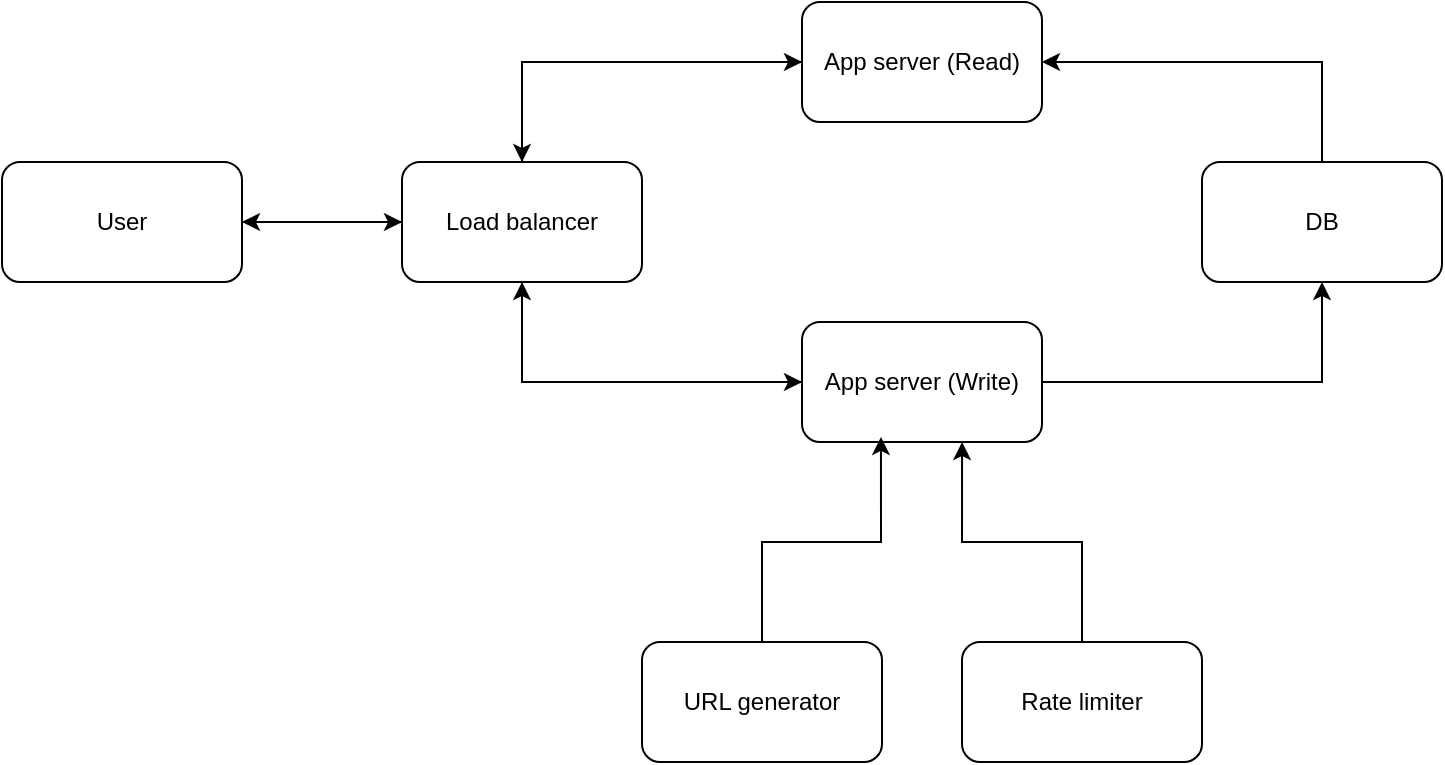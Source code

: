 <mxfile version="20.8.1" type="device"><diagram id="JJoEpRGihAE5Xga6SS9n" name="Page-1"><mxGraphModel dx="882" dy="596" grid="1" gridSize="10" guides="1" tooltips="1" connect="1" arrows="1" fold="1" page="1" pageScale="1" pageWidth="850" pageHeight="1100" math="0" shadow="0"><root><mxCell id="0"/><mxCell id="1" parent="0"/><mxCell id="ZhWPh01iCtjGR39TYBEf-11" style="edgeStyle=orthogonalEdgeStyle;rounded=0;orthogonalLoop=1;jettySize=auto;html=1;exitX=1;exitY=0.5;exitDx=0;exitDy=0;entryX=0;entryY=0.5;entryDx=0;entryDy=0;" parent="1" source="ZhWPh01iCtjGR39TYBEf-1" target="ZhWPh01iCtjGR39TYBEf-2" edge="1"><mxGeometry relative="1" as="geometry"/></mxCell><mxCell id="ZhWPh01iCtjGR39TYBEf-1" value="User" style="rounded=1;whiteSpace=wrap;html=1;" parent="1" vertex="1"><mxGeometry x="40" y="160" width="120" height="60" as="geometry"/></mxCell><mxCell id="ZhWPh01iCtjGR39TYBEf-22" style="edgeStyle=orthogonalEdgeStyle;rounded=0;orthogonalLoop=1;jettySize=auto;html=1;exitX=0;exitY=0.5;exitDx=0;exitDy=0;entryX=1;entryY=0.5;entryDx=0;entryDy=0;" parent="1" source="ZhWPh01iCtjGR39TYBEf-2" target="ZhWPh01iCtjGR39TYBEf-1" edge="1"><mxGeometry relative="1" as="geometry"/></mxCell><mxCell id="wKXOwcEiOUFkm8f6tvWk-3" style="edgeStyle=orthogonalEdgeStyle;rounded=0;orthogonalLoop=1;jettySize=auto;html=1;exitX=0.5;exitY=0;exitDx=0;exitDy=0;entryX=0;entryY=0.5;entryDx=0;entryDy=0;" edge="1" parent="1" source="ZhWPh01iCtjGR39TYBEf-2" target="ZhWPh01iCtjGR39TYBEf-3"><mxGeometry relative="1" as="geometry"/></mxCell><mxCell id="wKXOwcEiOUFkm8f6tvWk-4" style="edgeStyle=orthogonalEdgeStyle;rounded=0;orthogonalLoop=1;jettySize=auto;html=1;exitX=0.5;exitY=1;exitDx=0;exitDy=0;entryX=0;entryY=0.5;entryDx=0;entryDy=0;" edge="1" parent="1" source="ZhWPh01iCtjGR39TYBEf-2" target="ZhWPh01iCtjGR39TYBEf-4"><mxGeometry relative="1" as="geometry"/></mxCell><mxCell id="ZhWPh01iCtjGR39TYBEf-2" value="Load balancer" style="rounded=1;whiteSpace=wrap;html=1;" parent="1" vertex="1"><mxGeometry x="240" y="160" width="120" height="60" as="geometry"/></mxCell><mxCell id="wKXOwcEiOUFkm8f6tvWk-1" style="edgeStyle=orthogonalEdgeStyle;rounded=0;orthogonalLoop=1;jettySize=auto;html=1;exitX=0;exitY=0.5;exitDx=0;exitDy=0;entryX=0.5;entryY=0;entryDx=0;entryDy=0;" edge="1" parent="1" source="ZhWPh01iCtjGR39TYBEf-3" target="ZhWPh01iCtjGR39TYBEf-2"><mxGeometry relative="1" as="geometry"/></mxCell><mxCell id="ZhWPh01iCtjGR39TYBEf-3" value="App server (Read)" style="rounded=1;whiteSpace=wrap;html=1;" parent="1" vertex="1"><mxGeometry x="440" y="80" width="120" height="60" as="geometry"/></mxCell><mxCell id="ZhWPh01iCtjGR39TYBEf-26" style="edgeStyle=orthogonalEdgeStyle;rounded=0;orthogonalLoop=1;jettySize=auto;html=1;exitX=1;exitY=0.5;exitDx=0;exitDy=0;entryX=0.5;entryY=1;entryDx=0;entryDy=0;" parent="1" source="ZhWPh01iCtjGR39TYBEf-4" target="ZhWPh01iCtjGR39TYBEf-23" edge="1"><mxGeometry relative="1" as="geometry"/></mxCell><mxCell id="wKXOwcEiOUFkm8f6tvWk-2" style="edgeStyle=orthogonalEdgeStyle;rounded=0;orthogonalLoop=1;jettySize=auto;html=1;exitX=0;exitY=0.5;exitDx=0;exitDy=0;" edge="1" parent="1" source="ZhWPh01iCtjGR39TYBEf-4" target="ZhWPh01iCtjGR39TYBEf-2"><mxGeometry relative="1" as="geometry"/></mxCell><mxCell id="ZhWPh01iCtjGR39TYBEf-4" value="App server (Write)" style="rounded=1;whiteSpace=wrap;html=1;" parent="1" vertex="1"><mxGeometry x="440" y="240" width="120" height="60" as="geometry"/></mxCell><mxCell id="wKXOwcEiOUFkm8f6tvWk-8" style="edgeStyle=orthogonalEdgeStyle;rounded=0;orthogonalLoop=1;jettySize=auto;html=1;exitX=0.5;exitY=0;exitDx=0;exitDy=0;entryX=0.667;entryY=1;entryDx=0;entryDy=0;entryPerimeter=0;" edge="1" parent="1" source="ZhWPh01iCtjGR39TYBEf-9" target="ZhWPh01iCtjGR39TYBEf-4"><mxGeometry relative="1" as="geometry"/></mxCell><mxCell id="ZhWPh01iCtjGR39TYBEf-9" value="Rate limiter" style="rounded=1;whiteSpace=wrap;html=1;" parent="1" vertex="1"><mxGeometry x="520" y="400" width="120" height="60" as="geometry"/></mxCell><mxCell id="wKXOwcEiOUFkm8f6tvWk-7" style="edgeStyle=orthogonalEdgeStyle;rounded=0;orthogonalLoop=1;jettySize=auto;html=1;exitX=0.5;exitY=0;exitDx=0;exitDy=0;entryX=0.329;entryY=0.958;entryDx=0;entryDy=0;entryPerimeter=0;" edge="1" parent="1" source="ZhWPh01iCtjGR39TYBEf-14" target="ZhWPh01iCtjGR39TYBEf-4"><mxGeometry relative="1" as="geometry"/></mxCell><mxCell id="ZhWPh01iCtjGR39TYBEf-14" value="URL generator" style="rounded=1;whiteSpace=wrap;html=1;" parent="1" vertex="1"><mxGeometry x="360" y="400" width="120" height="60" as="geometry"/></mxCell><mxCell id="ZhWPh01iCtjGR39TYBEf-27" style="edgeStyle=orthogonalEdgeStyle;rounded=0;orthogonalLoop=1;jettySize=auto;html=1;exitX=0.5;exitY=0;exitDx=0;exitDy=0;entryX=1;entryY=0.5;entryDx=0;entryDy=0;" parent="1" source="ZhWPh01iCtjGR39TYBEf-23" target="ZhWPh01iCtjGR39TYBEf-3" edge="1"><mxGeometry relative="1" as="geometry"/></mxCell><mxCell id="ZhWPh01iCtjGR39TYBEf-23" value="DB" style="rounded=1;whiteSpace=wrap;html=1;" parent="1" vertex="1"><mxGeometry x="640" y="160" width="120" height="60" as="geometry"/></mxCell></root></mxGraphModel></diagram></mxfile>